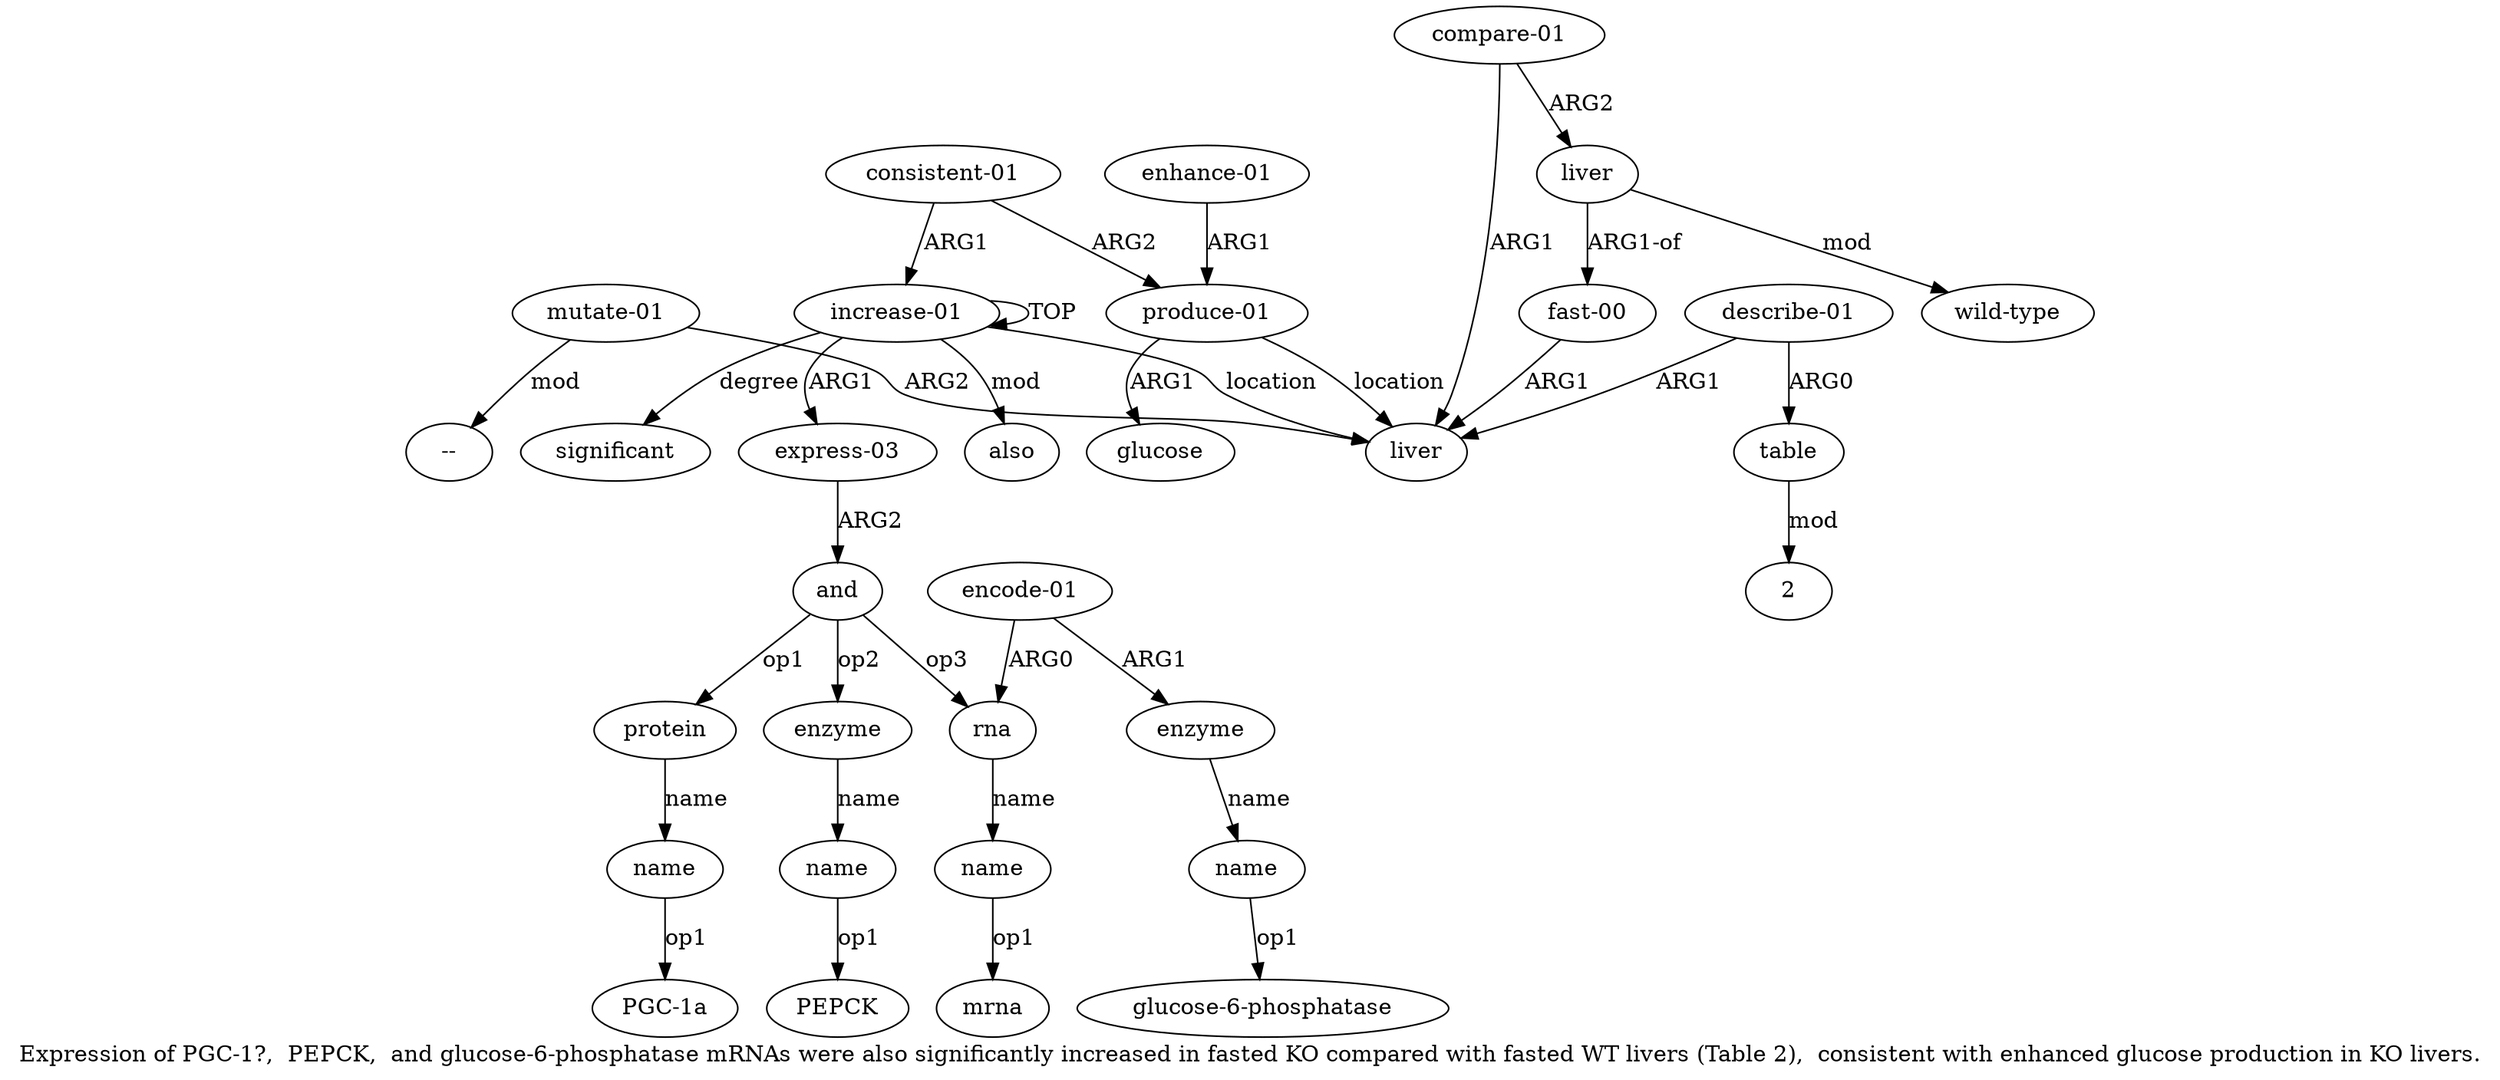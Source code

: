 digraph  {
	graph [label="Expression of PGC-1?,  PEPCK,  and glucose-6-phosphatase mRNAs were also significantly increased in fasted KO compared with fasted \
WT livers (Table 2),  consistent with enhanced glucose production in KO livers."];
	node [label="\N"];
	a20	 [color=black,
		gold_ind=20,
		gold_label="mutate-01",
		label="mutate-01",
		test_ind=20,
		test_label="mutate-01"];
	"a20 --"	 [color=black,
		gold_ind=-1,
		gold_label="--",
		label="--",
		test_ind=-1,
		test_label="--"];
	a20 -> "a20 --" [key=0,
	color=black,
	gold_label=mod,
	label=mod,
	test_label=mod];
a13 [color=black,
	gold_ind=13,
	gold_label=liver,
	label=liver,
	test_ind=13,
	test_label=liver];
a20 -> a13 [key=0,
color=black,
gold_label=ARG2,
label=ARG2,
test_label=ARG2];
a21 [color=black,
gold_ind=21,
gold_label="consistent-01",
label="consistent-01",
test_ind=21,
test_label="consistent-01"];
a22 [color=black,
gold_ind=22,
gold_label="produce-01",
label="produce-01",
test_ind=22,
test_label="produce-01"];
a21 -> a22 [key=0,
color=black,
gold_label=ARG2,
label=ARG2,
test_label=ARG2];
a0 [color=black,
gold_ind=0,
gold_label="increase-01",
label="increase-01",
test_ind=0,
test_label="increase-01"];
a21 -> a0 [key=0,
color=black,
gold_label=ARG1,
label=ARG1,
test_label=ARG1];
a23 [color=black,
gold_ind=23,
gold_label=glucose,
label=glucose,
test_ind=23,
test_label=glucose];
a22 -> a23 [key=0,
color=black,
gold_label=ARG1,
label=ARG1,
test_label=ARG1];
a22 -> a13 [key=0,
color=black,
gold_label=location,
label=location,
test_label=location];
a24 [color=black,
gold_ind=24,
gold_label="enhance-01",
label="enhance-01",
test_ind=24,
test_label="enhance-01"];
a24 -> a22 [key=0,
color=black,
gold_label=ARG1,
label=ARG1,
test_label=ARG1];
a25 [color=black,
gold_ind=25,
gold_label=also,
label=also,
test_ind=25,
test_label=also];
"a8 mrna" [color=black,
gold_ind=-1,
gold_label=mrna,
label=mrna,
test_ind=-1,
test_label=mrna];
"a4 PGC-1a" [color=black,
gold_ind=-1,
gold_label="PGC-1a",
label="PGC-1a",
test_ind=-1,
test_label="PGC-1a"];
"a11 glucose-6-phosphatase" [color=black,
gold_ind=-1,
gold_label="glucose-6-phosphatase",
label="glucose-6-phosphatase",
test_ind=-1,
test_label="glucose-6-phosphatase"];
a15 [color=black,
gold_ind=15,
gold_label="compare-01",
label="compare-01",
test_ind=15,
test_label="compare-01"];
a16 [color=black,
gold_ind=16,
gold_label=liver,
label=liver,
test_ind=16,
test_label=liver];
a15 -> a16 [key=0,
color=black,
gold_label=ARG2,
label=ARG2,
test_label=ARG2];
a15 -> a13 [key=0,
color=black,
gold_label=ARG1,
label=ARG1,
test_label=ARG1];
a14 [color=black,
gold_ind=14,
gold_label="fast-00",
label="fast-00",
test_ind=14,
test_label="fast-00"];
a14 -> a13 [key=0,
color=black,
gold_label=ARG1,
label=ARG1,
test_label=ARG1];
a17 [color=black,
gold_ind=17,
gold_label="wild-type",
label="wild-type",
test_ind=17,
test_label="wild-type"];
a16 -> a14 [key=0,
color=black,
gold_label="ARG1-of",
label="ARG1-of",
test_label="ARG1-of"];
a16 -> a17 [key=0,
color=black,
gold_label=mod,
label=mod,
test_label=mod];
a11 [color=black,
gold_ind=11,
gold_label=name,
label=name,
test_ind=11,
test_label=name];
a11 -> "a11 glucose-6-phosphatase" [key=0,
color=black,
gold_label=op1,
label=op1,
test_label=op1];
a10 [color=black,
gold_ind=10,
gold_label=enzyme,
label=enzyme,
test_ind=10,
test_label=enzyme];
a10 -> a11 [key=0,
color=black,
gold_label=name,
label=name,
test_label=name];
a12 [color=black,
gold_ind=12,
gold_label=significant,
label=significant,
test_ind=12,
test_label=significant];
a19 [color=black,
gold_ind=19,
gold_label=table,
label=table,
test_ind=19,
test_label=table];
"a19 2" [color=black,
gold_ind=-1,
gold_label=2,
label=2,
test_ind=-1,
test_label=2];
a19 -> "a19 2" [key=0,
color=black,
gold_label=mod,
label=mod,
test_label=mod];
a18 [color=black,
gold_ind=18,
gold_label="describe-01",
label="describe-01",
test_ind=18,
test_label="describe-01"];
a18 -> a13 [key=0,
color=black,
gold_label=ARG1,
label=ARG1,
test_label=ARG1];
a18 -> a19 [key=0,
color=black,
gold_label=ARG0,
label=ARG0,
test_label=ARG0];
a1 [color=black,
gold_ind=1,
gold_label="express-03",
label="express-03",
test_ind=1,
test_label="express-03"];
a2 [color=black,
gold_ind=2,
gold_label=and,
label=and,
test_ind=2,
test_label=and];
a1 -> a2 [key=0,
color=black,
gold_label=ARG2,
label=ARG2,
test_label=ARG2];
a0 -> a25 [key=0,
color=black,
gold_label=mod,
label=mod,
test_label=mod];
a0 -> a13 [key=0,
color=black,
gold_label=location,
label=location,
test_label=location];
a0 -> a12 [key=0,
color=black,
gold_label=degree,
label=degree,
test_label=degree];
a0 -> a1 [key=0,
color=black,
gold_label=ARG1,
label=ARG1,
test_label=ARG1];
a0 -> a0 [key=0,
color=black,
gold_label=TOP,
label=TOP,
test_label=TOP];
a3 [color=black,
gold_ind=3,
gold_label=protein,
label=protein,
test_ind=3,
test_label=protein];
a4 [color=black,
gold_ind=4,
gold_label=name,
label=name,
test_ind=4,
test_label=name];
a3 -> a4 [key=0,
color=black,
gold_label=name,
label=name,
test_label=name];
a2 -> a3 [key=0,
color=black,
gold_label=op1,
label=op1,
test_label=op1];
a5 [color=black,
gold_ind=5,
gold_label=enzyme,
label=enzyme,
test_ind=5,
test_label=enzyme];
a2 -> a5 [key=0,
color=black,
gold_label=op2,
label=op2,
test_label=op2];
a7 [color=black,
gold_ind=7,
gold_label=rna,
label=rna,
test_ind=7,
test_label=rna];
a2 -> a7 [key=0,
color=black,
gold_label=op3,
label=op3,
test_label=op3];
a6 [color=black,
gold_ind=6,
gold_label=name,
label=name,
test_ind=6,
test_label=name];
a5 -> a6 [key=0,
color=black,
gold_label=name,
label=name,
test_label=name];
a4 -> "a4 PGC-1a" [key=0,
color=black,
gold_label=op1,
label=op1,
test_label=op1];
a8 [color=black,
gold_ind=8,
gold_label=name,
label=name,
test_ind=8,
test_label=name];
a7 -> a8 [key=0,
color=black,
gold_label=name,
label=name,
test_label=name];
"a6 PEPCK" [color=black,
gold_ind=-1,
gold_label=PEPCK,
label=PEPCK,
test_ind=-1,
test_label=PEPCK];
a6 -> "a6 PEPCK" [key=0,
color=black,
gold_label=op1,
label=op1,
test_label=op1];
a9 [color=black,
gold_ind=9,
gold_label="encode-01",
label="encode-01",
test_ind=9,
test_label="encode-01"];
a9 -> a10 [key=0,
color=black,
gold_label=ARG1,
label=ARG1,
test_label=ARG1];
a9 -> a7 [key=0,
color=black,
gold_label=ARG0,
label=ARG0,
test_label=ARG0];
a8 -> "a8 mrna" [key=0,
color=black,
gold_label=op1,
label=op1,
test_label=op1];
}
